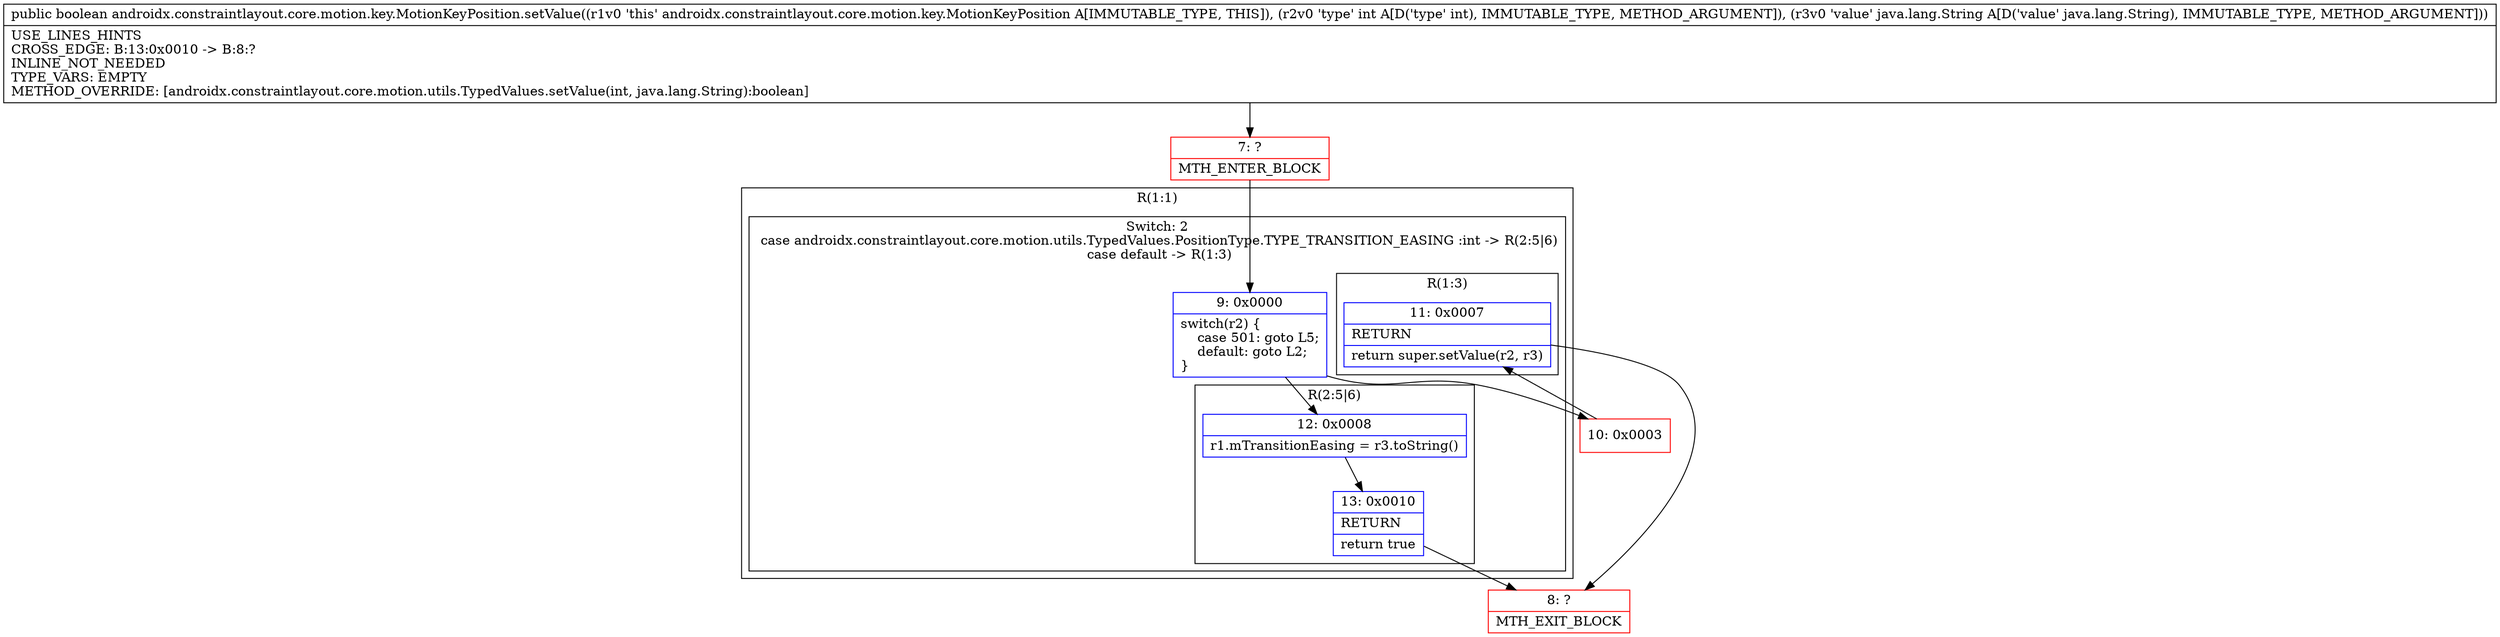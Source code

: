 digraph "CFG forandroidx.constraintlayout.core.motion.key.MotionKeyPosition.setValue(ILjava\/lang\/String;)Z" {
subgraph cluster_Region_486441859 {
label = "R(1:1)";
node [shape=record,color=blue];
subgraph cluster_SwitchRegion_1012942524 {
label = "Switch: 2
 case androidx.constraintlayout.core.motion.utils.TypedValues.PositionType.TYPE_TRANSITION_EASING :int -> R(2:5|6)
 case default -> R(1:3)";
node [shape=record,color=blue];
Node_9 [shape=record,label="{9\:\ 0x0000|switch(r2) \{\l    case 501: goto L5;\l    default: goto L2;\l\}\l}"];
subgraph cluster_Region_1095315028 {
label = "R(2:5|6)";
node [shape=record,color=blue];
Node_12 [shape=record,label="{12\:\ 0x0008|r1.mTransitionEasing = r3.toString()\l}"];
Node_13 [shape=record,label="{13\:\ 0x0010|RETURN\l|return true\l}"];
}
subgraph cluster_Region_2065409993 {
label = "R(1:3)";
node [shape=record,color=blue];
Node_11 [shape=record,label="{11\:\ 0x0007|RETURN\l|return super.setValue(r2, r3)\l}"];
}
}
}
Node_7 [shape=record,color=red,label="{7\:\ ?|MTH_ENTER_BLOCK\l}"];
Node_10 [shape=record,color=red,label="{10\:\ 0x0003}"];
Node_8 [shape=record,color=red,label="{8\:\ ?|MTH_EXIT_BLOCK\l}"];
MethodNode[shape=record,label="{public boolean androidx.constraintlayout.core.motion.key.MotionKeyPosition.setValue((r1v0 'this' androidx.constraintlayout.core.motion.key.MotionKeyPosition A[IMMUTABLE_TYPE, THIS]), (r2v0 'type' int A[D('type' int), IMMUTABLE_TYPE, METHOD_ARGUMENT]), (r3v0 'value' java.lang.String A[D('value' java.lang.String), IMMUTABLE_TYPE, METHOD_ARGUMENT]))  | USE_LINES_HINTS\lCROSS_EDGE: B:13:0x0010 \-\> B:8:?\lINLINE_NOT_NEEDED\lTYPE_VARS: EMPTY\lMETHOD_OVERRIDE: [androidx.constraintlayout.core.motion.utils.TypedValues.setValue(int, java.lang.String):boolean]\l}"];
MethodNode -> Node_7;Node_9 -> Node_10;
Node_9 -> Node_12;
Node_12 -> Node_13;
Node_13 -> Node_8;
Node_11 -> Node_8;
Node_7 -> Node_9;
Node_10 -> Node_11;
}

